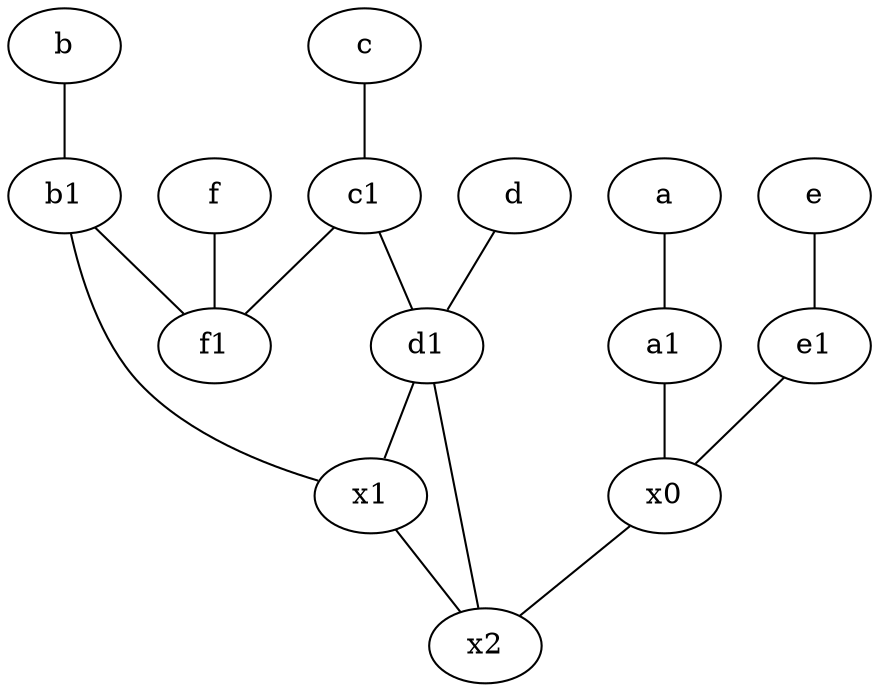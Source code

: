 graph {
	node [labelfontsize=50]
	a1 [labelfontsize=50 pos="8,3!"]
	f [labelfontsize=50 pos="3,9!"]
	x2 [labelfontsize=50]
	e1 [labelfontsize=50 pos="7,7!"]
	x0 [labelfontsize=50]
	c [labelfontsize=50 pos="4.5,2!"]
	a [labelfontsize=50 pos="8,2!"]
	d1 [labelfontsize=50 pos="3,5!"]
	b [labelfontsize=50 pos="10,4!"]
	e [labelfontsize=50 pos="7,9!"]
	x1 [labelfontsize=50]
	c1 [labelfontsize=50 pos="4.5,3!"]
	f1 [labelfontsize=50 pos="3,8!"]
	d [labelfontsize=50 pos="2,5!"]
	b1 [labelfontsize=50 pos="9,4!"]
	d -- d1
	c1 -- d1
	d1 -- x2
	a -- a1
	a1 -- x0
	e -- e1
	d1 -- x1
	b -- b1
	x1 -- x2
	c1 -- f1
	b1 -- f1
	f -- f1
	b1 -- x1
	e1 -- x0
	c -- c1
	x0 -- x2
}
